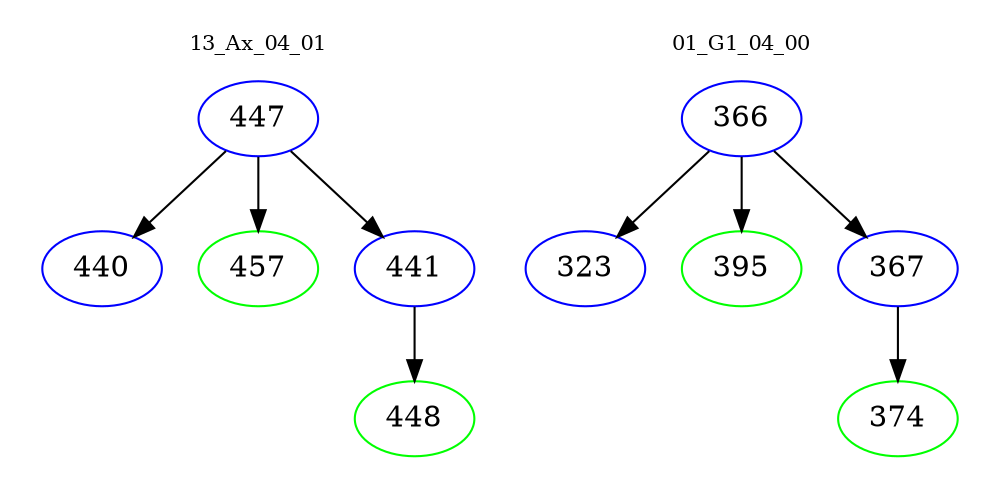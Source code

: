 digraph{
subgraph cluster_0 {
color = white
label = "13_Ax_04_01";
fontsize=10;
T0_447 [label="447", color="blue"]
T0_447 -> T0_440 [color="black"]
T0_440 [label="440", color="blue"]
T0_447 -> T0_457 [color="black"]
T0_457 [label="457", color="green"]
T0_447 -> T0_441 [color="black"]
T0_441 [label="441", color="blue"]
T0_441 -> T0_448 [color="black"]
T0_448 [label="448", color="green"]
}
subgraph cluster_1 {
color = white
label = "01_G1_04_00";
fontsize=10;
T1_366 [label="366", color="blue"]
T1_366 -> T1_323 [color="black"]
T1_323 [label="323", color="blue"]
T1_366 -> T1_395 [color="black"]
T1_395 [label="395", color="green"]
T1_366 -> T1_367 [color="black"]
T1_367 [label="367", color="blue"]
T1_367 -> T1_374 [color="black"]
T1_374 [label="374", color="green"]
}
}
